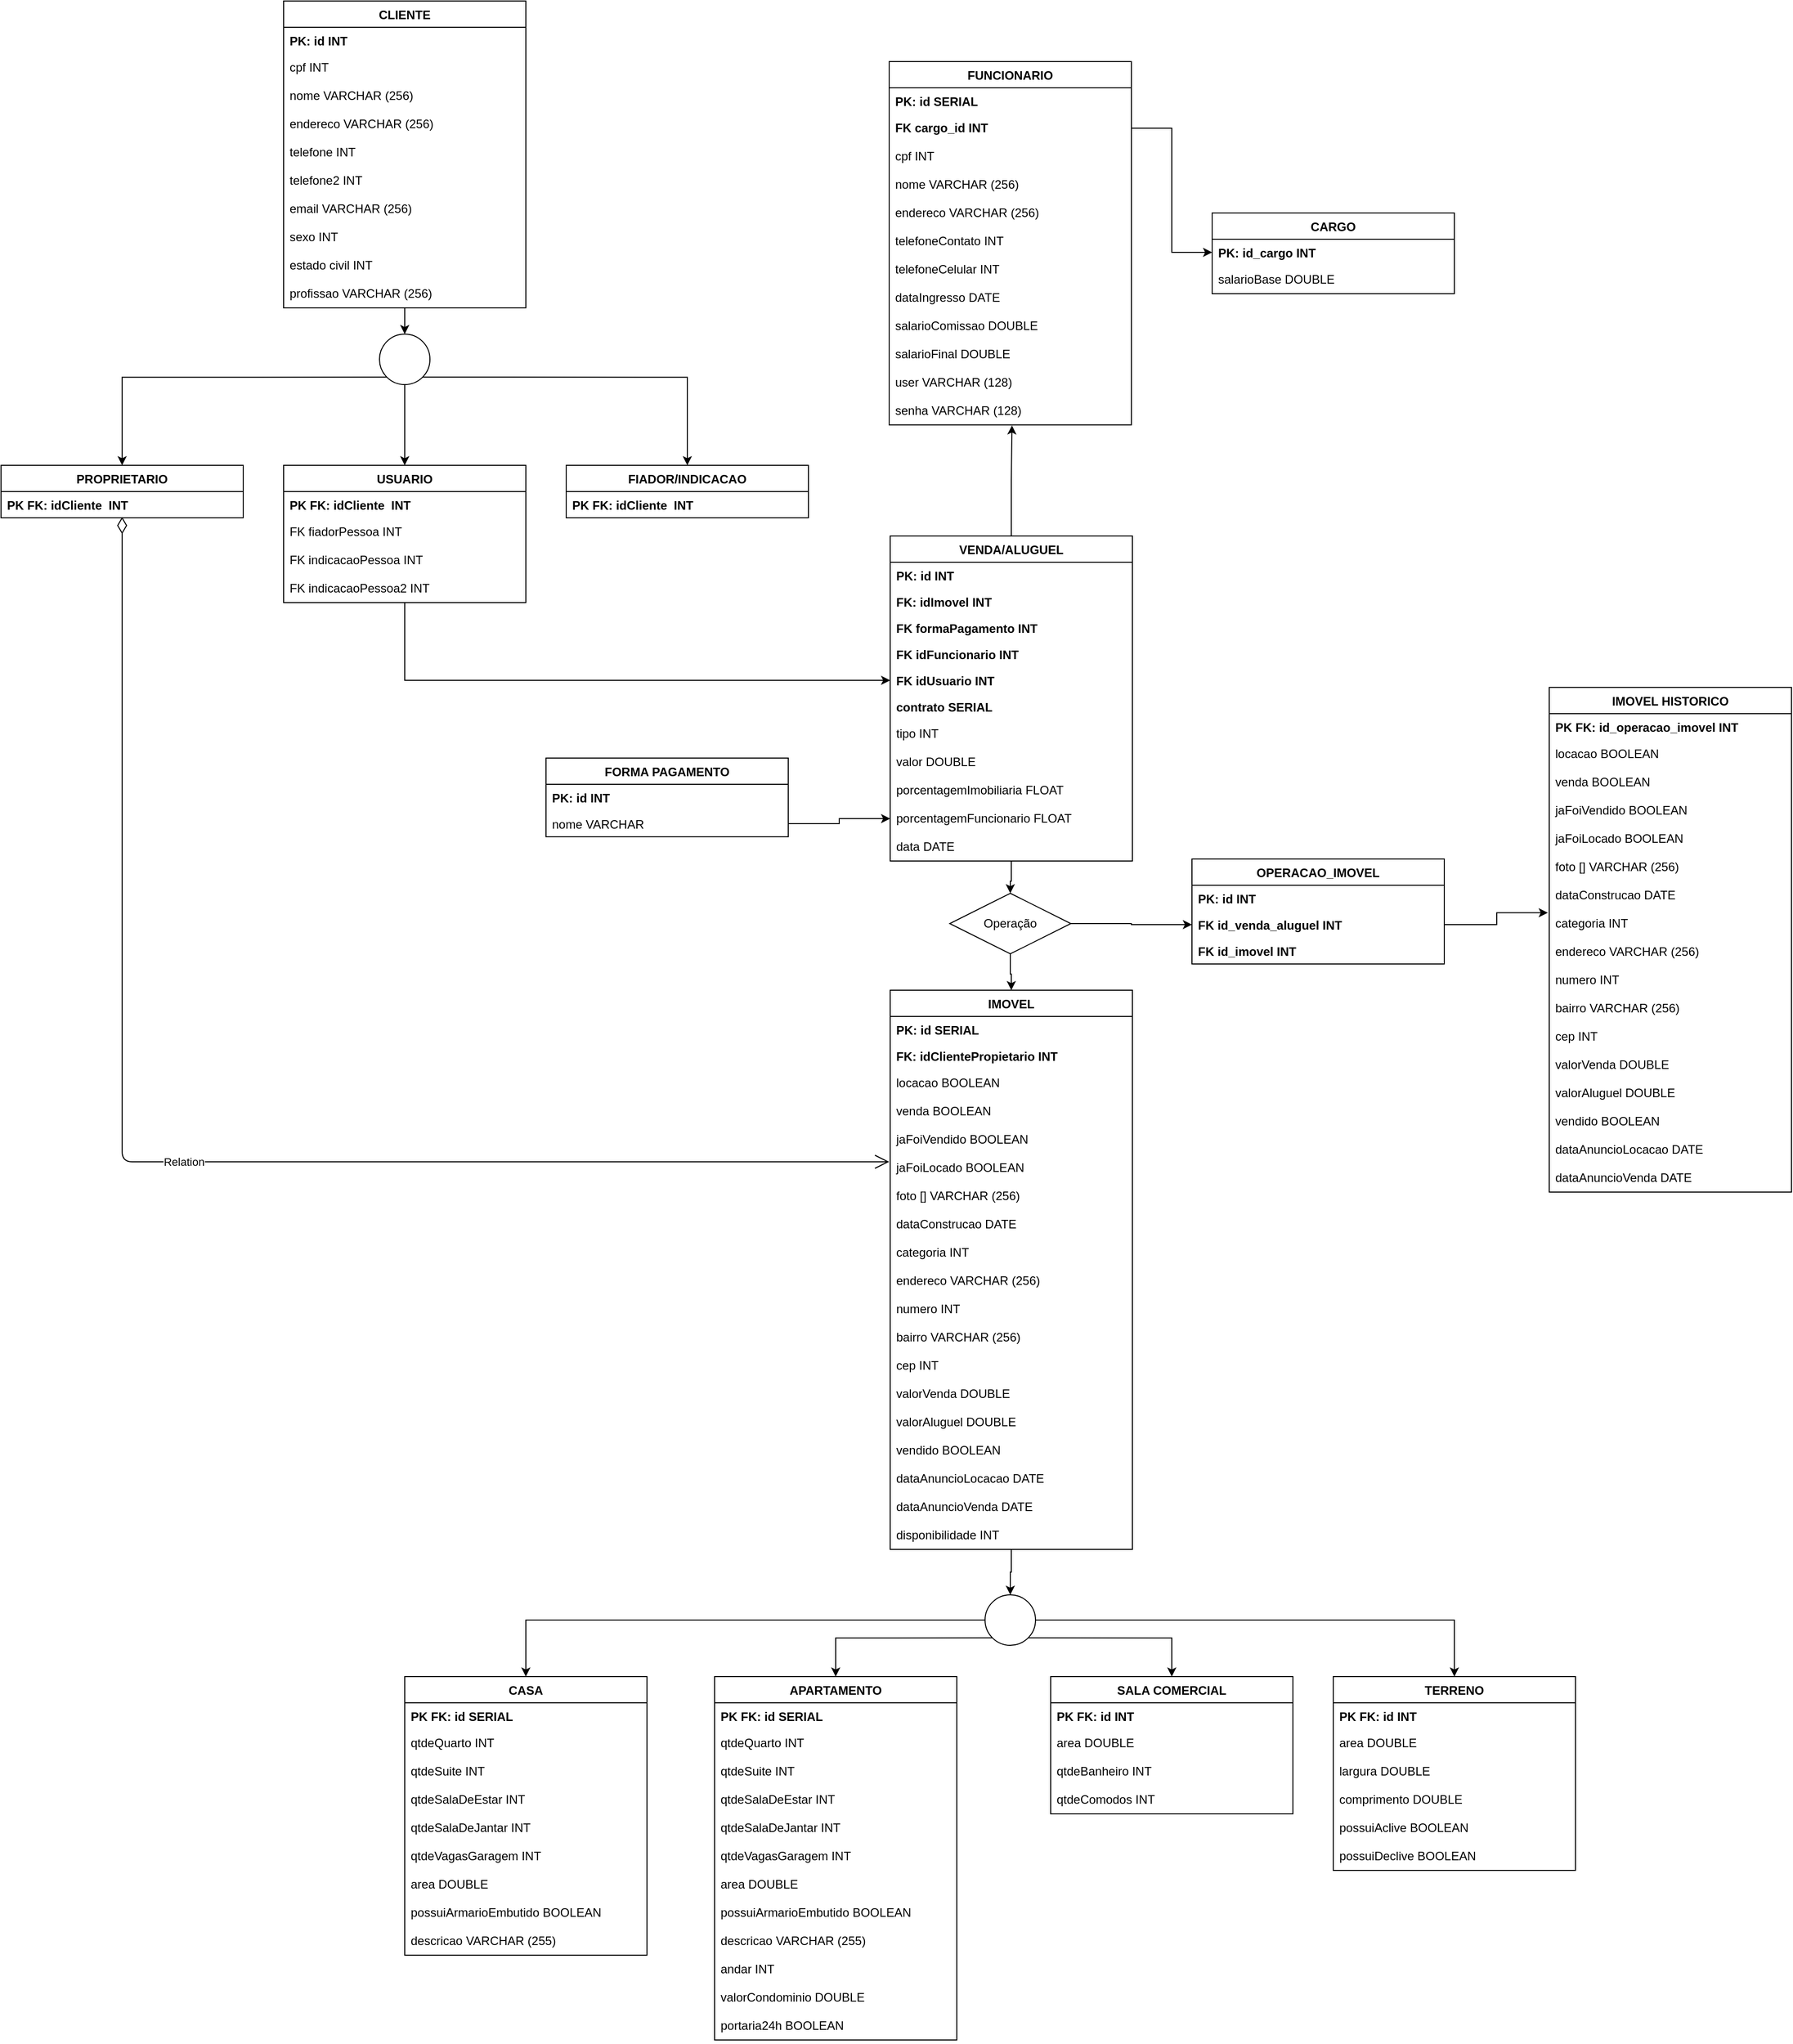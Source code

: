 <mxfile version="14.9.8" type="device"><diagram id="C26Gk4V-5bYrGioMewCn" name="Page-1"><mxGraphModel dx="2418" dy="2493" grid="1" gridSize="10" guides="1" tooltips="1" connect="1" arrows="1" fold="1" page="1" pageScale="1" pageWidth="827" pageHeight="1169" math="0" shadow="0"><root><mxCell id="f1FW38BNLo9XTx7CGi4A-0"/><mxCell id="f1FW38BNLo9XTx7CGi4A-1" parent="f1FW38BNLo9XTx7CGi4A-0"/><mxCell id="7BLhQv5rEnKEhfT90V6p-20" style="edgeStyle=orthogonalEdgeStyle;rounded=0;orthogonalLoop=1;jettySize=auto;html=1;entryX=0.5;entryY=0;entryDx=0;entryDy=0;" parent="f1FW38BNLo9XTx7CGi4A-1" source="GnmSqyktd9XvU9Ytyso1-27" target="7BLhQv5rEnKEhfT90V6p-19" edge="1"><mxGeometry relative="1" as="geometry"/></mxCell><mxCell id="GnmSqyktd9XvU9Ytyso1-27" value="IMOVEL" style="swimlane;fontStyle=1;childLayout=stackLayout;horizontal=1;startSize=26;horizontalStack=0;resizeParent=1;resizeParentMax=0;resizeLast=0;collapsible=1;marginBottom=0;fontFamily=Helvetica;" parent="f1FW38BNLo9XTx7CGi4A-1" vertex="1"><mxGeometry x="1001" y="520" width="240" height="554" as="geometry"><mxRectangle x="280" y="170" width="150" height="30" as="alternateBounds"/></mxGeometry></mxCell><mxCell id="GnmSqyktd9XvU9Ytyso1-29" value="PK: id SERIAL" style="text;strokeColor=none;fillColor=none;align=left;verticalAlign=top;spacingLeft=4;spacingRight=4;overflow=hidden;rotatable=0;points=[[0,0.5],[1,0.5]];portConstraint=eastwest;fontStyle=1" parent="GnmSqyktd9XvU9Ytyso1-27" vertex="1"><mxGeometry y="26" width="240" height="26" as="geometry"/></mxCell><mxCell id="GnmSqyktd9XvU9Ytyso1-148" value="FK: idClientePropietario INT" style="text;strokeColor=none;fillColor=none;align=left;verticalAlign=top;spacingLeft=4;spacingRight=4;overflow=hidden;rotatable=0;points=[[0,0.5],[1,0.5]];portConstraint=eastwest;fontStyle=1" parent="GnmSqyktd9XvU9Ytyso1-27" vertex="1"><mxGeometry y="52" width="240" height="26" as="geometry"/></mxCell><mxCell id="GnmSqyktd9XvU9Ytyso1-30" value="locacao BOOLEAN" style="text;strokeColor=none;fillColor=none;align=left;verticalAlign=top;spacingLeft=4;spacingRight=4;overflow=hidden;rotatable=0;points=[[0,0.5],[1,0.5]];portConstraint=eastwest;" parent="GnmSqyktd9XvU9Ytyso1-27" vertex="1"><mxGeometry y="78" width="240" height="28" as="geometry"/></mxCell><mxCell id="GnmSqyktd9XvU9Ytyso1-63" value="venda BOOLEAN" style="text;strokeColor=none;fillColor=none;align=left;verticalAlign=top;spacingLeft=4;spacingRight=4;overflow=hidden;rotatable=0;points=[[0,0.5],[1,0.5]];portConstraint=eastwest;" parent="GnmSqyktd9XvU9Ytyso1-27" vertex="1"><mxGeometry y="106" width="240" height="28" as="geometry"/></mxCell><mxCell id="GnmSqyktd9XvU9Ytyso1-65" value="jaFoiVendido BOOLEAN" style="text;strokeColor=none;fillColor=none;align=left;verticalAlign=top;spacingLeft=4;spacingRight=4;overflow=hidden;rotatable=0;points=[[0,0.5],[1,0.5]];portConstraint=eastwest;" parent="GnmSqyktd9XvU9Ytyso1-27" vertex="1"><mxGeometry y="134" width="240" height="28" as="geometry"/></mxCell><mxCell id="GnmSqyktd9XvU9Ytyso1-66" value="jaFoiLocado BOOLEAN" style="text;strokeColor=none;fillColor=none;align=left;verticalAlign=top;spacingLeft=4;spacingRight=4;overflow=hidden;rotatable=0;points=[[0,0.5],[1,0.5]];portConstraint=eastwest;" parent="GnmSqyktd9XvU9Ytyso1-27" vertex="1"><mxGeometry y="162" width="240" height="28" as="geometry"/></mxCell><mxCell id="GnmSqyktd9XvU9Ytyso1-67" value="foto [] VARCHAR (256)" style="text;strokeColor=none;fillColor=none;align=left;verticalAlign=top;spacingLeft=4;spacingRight=4;overflow=hidden;rotatable=0;points=[[0,0.5],[1,0.5]];portConstraint=eastwest;" parent="GnmSqyktd9XvU9Ytyso1-27" vertex="1"><mxGeometry y="190" width="240" height="28" as="geometry"/></mxCell><mxCell id="GnmSqyktd9XvU9Ytyso1-68" value="dataConstrucao DATE" style="text;strokeColor=none;fillColor=none;align=left;verticalAlign=top;spacingLeft=4;spacingRight=4;overflow=hidden;rotatable=0;points=[[0,0.5],[1,0.5]];portConstraint=eastwest;" parent="GnmSqyktd9XvU9Ytyso1-27" vertex="1"><mxGeometry y="218" width="240" height="28" as="geometry"/></mxCell><mxCell id="GnmSqyktd9XvU9Ytyso1-69" value="categoria INT" style="text;strokeColor=none;fillColor=none;align=left;verticalAlign=top;spacingLeft=4;spacingRight=4;overflow=hidden;rotatable=0;points=[[0,0.5],[1,0.5]];portConstraint=eastwest;" parent="GnmSqyktd9XvU9Ytyso1-27" vertex="1"><mxGeometry y="246" width="240" height="28" as="geometry"/></mxCell><mxCell id="GnmSqyktd9XvU9Ytyso1-118" value="endereco VARCHAR (256)" style="text;strokeColor=none;fillColor=none;align=left;verticalAlign=top;spacingLeft=4;spacingRight=4;overflow=hidden;rotatable=0;points=[[0,0.5],[1,0.5]];portConstraint=eastwest;" parent="GnmSqyktd9XvU9Ytyso1-27" vertex="1"><mxGeometry y="274" width="240" height="28" as="geometry"/></mxCell><mxCell id="GnmSqyktd9XvU9Ytyso1-119" value="numero INT" style="text;strokeColor=none;fillColor=none;align=left;verticalAlign=top;spacingLeft=4;spacingRight=4;overflow=hidden;rotatable=0;points=[[0,0.5],[1,0.5]];portConstraint=eastwest;" parent="GnmSqyktd9XvU9Ytyso1-27" vertex="1"><mxGeometry y="302" width="240" height="28" as="geometry"/></mxCell><mxCell id="GnmSqyktd9XvU9Ytyso1-120" value="bairro VARCHAR (256)" style="text;strokeColor=none;fillColor=none;align=left;verticalAlign=top;spacingLeft=4;spacingRight=4;overflow=hidden;rotatable=0;points=[[0,0.5],[1,0.5]];portConstraint=eastwest;" parent="GnmSqyktd9XvU9Ytyso1-27" vertex="1"><mxGeometry y="330" width="240" height="28" as="geometry"/></mxCell><mxCell id="GnmSqyktd9XvU9Ytyso1-121" value="cep INT" style="text;strokeColor=none;fillColor=none;align=left;verticalAlign=top;spacingLeft=4;spacingRight=4;overflow=hidden;rotatable=0;points=[[0,0.5],[1,0.5]];portConstraint=eastwest;" parent="GnmSqyktd9XvU9Ytyso1-27" vertex="1"><mxGeometry y="358" width="240" height="28" as="geometry"/></mxCell><mxCell id="GnmSqyktd9XvU9Ytyso1-122" value="valorVenda DOUBLE" style="text;strokeColor=none;fillColor=none;align=left;verticalAlign=top;spacingLeft=4;spacingRight=4;overflow=hidden;rotatable=0;points=[[0,0.5],[1,0.5]];portConstraint=eastwest;" parent="GnmSqyktd9XvU9Ytyso1-27" vertex="1"><mxGeometry y="386" width="240" height="28" as="geometry"/></mxCell><mxCell id="GnmSqyktd9XvU9Ytyso1-123" value="valorAluguel DOUBLE" style="text;strokeColor=none;fillColor=none;align=left;verticalAlign=top;spacingLeft=4;spacingRight=4;overflow=hidden;rotatable=0;points=[[0,0.5],[1,0.5]];portConstraint=eastwest;" parent="GnmSqyktd9XvU9Ytyso1-27" vertex="1"><mxGeometry y="414" width="240" height="28" as="geometry"/></mxCell><mxCell id="GnmSqyktd9XvU9Ytyso1-141" value="vendido BOOLEAN" style="text;strokeColor=none;fillColor=none;align=left;verticalAlign=top;spacingLeft=4;spacingRight=4;overflow=hidden;rotatable=0;points=[[0,0.5],[1,0.5]];portConstraint=eastwest;" parent="GnmSqyktd9XvU9Ytyso1-27" vertex="1"><mxGeometry y="442" width="240" height="28" as="geometry"/></mxCell><mxCell id="GnmSqyktd9XvU9Ytyso1-202" value="dataAnuncioLocacao DATE" style="text;strokeColor=none;fillColor=none;align=left;verticalAlign=top;spacingLeft=4;spacingRight=4;overflow=hidden;rotatable=0;points=[[0,0.5],[1,0.5]];portConstraint=eastwest;" parent="GnmSqyktd9XvU9Ytyso1-27" vertex="1"><mxGeometry y="470" width="240" height="28" as="geometry"/></mxCell><mxCell id="GnmSqyktd9XvU9Ytyso1-203" value="dataAnuncioVenda DATE" style="text;strokeColor=none;fillColor=none;align=left;verticalAlign=top;spacingLeft=4;spacingRight=4;overflow=hidden;rotatable=0;points=[[0,0.5],[1,0.5]];portConstraint=eastwest;" parent="GnmSqyktd9XvU9Ytyso1-27" vertex="1"><mxGeometry y="498" width="240" height="28" as="geometry"/></mxCell><mxCell id="GnmSqyktd9XvU9Ytyso1-205" value="disponibilidade INT" style="text;strokeColor=none;fillColor=none;align=left;verticalAlign=top;spacingLeft=4;spacingRight=4;overflow=hidden;rotatable=0;points=[[0,0.5],[1,0.5]];portConstraint=eastwest;" parent="GnmSqyktd9XvU9Ytyso1-27" vertex="1"><mxGeometry y="526" width="240" height="28" as="geometry"/></mxCell><mxCell id="GnmSqyktd9XvU9Ytyso1-70" value="CASA" style="swimlane;fontStyle=1;childLayout=stackLayout;horizontal=1;startSize=26;horizontalStack=0;resizeParent=1;resizeParentMax=0;resizeLast=0;collapsible=1;marginBottom=0;fontFamily=Helvetica;" parent="f1FW38BNLo9XTx7CGi4A-1" vertex="1"><mxGeometry x="520" y="1200" width="240" height="276" as="geometry"><mxRectangle x="280" y="170" width="150" height="30" as="alternateBounds"/></mxGeometry></mxCell><mxCell id="GnmSqyktd9XvU9Ytyso1-71" value="PK FK: id SERIAL" style="text;strokeColor=none;fillColor=none;align=left;verticalAlign=top;spacingLeft=4;spacingRight=4;overflow=hidden;rotatable=0;points=[[0,0.5],[1,0.5]];portConstraint=eastwest;fontStyle=1" parent="GnmSqyktd9XvU9Ytyso1-70" vertex="1"><mxGeometry y="26" width="240" height="26" as="geometry"/></mxCell><mxCell id="GnmSqyktd9XvU9Ytyso1-72" value="qtdeQuarto INT" style="text;strokeColor=none;fillColor=none;align=left;verticalAlign=top;spacingLeft=4;spacingRight=4;overflow=hidden;rotatable=0;points=[[0,0.5],[1,0.5]];portConstraint=eastwest;" parent="GnmSqyktd9XvU9Ytyso1-70" vertex="1"><mxGeometry y="52" width="240" height="28" as="geometry"/></mxCell><mxCell id="GnmSqyktd9XvU9Ytyso1-79" value="qtdeSuite INT" style="text;strokeColor=none;fillColor=none;align=left;verticalAlign=top;spacingLeft=4;spacingRight=4;overflow=hidden;rotatable=0;points=[[0,0.5],[1,0.5]];portConstraint=eastwest;" parent="GnmSqyktd9XvU9Ytyso1-70" vertex="1"><mxGeometry y="80" width="240" height="28" as="geometry"/></mxCell><mxCell id="GnmSqyktd9XvU9Ytyso1-80" value="qtdeSalaDeEstar INT" style="text;strokeColor=none;fillColor=none;align=left;verticalAlign=top;spacingLeft=4;spacingRight=4;overflow=hidden;rotatable=0;points=[[0,0.5],[1,0.5]];portConstraint=eastwest;" parent="GnmSqyktd9XvU9Ytyso1-70" vertex="1"><mxGeometry y="108" width="240" height="28" as="geometry"/></mxCell><mxCell id="GnmSqyktd9XvU9Ytyso1-81" value="qtdeSalaDeJantar INT" style="text;strokeColor=none;fillColor=none;align=left;verticalAlign=top;spacingLeft=4;spacingRight=4;overflow=hidden;rotatable=0;points=[[0,0.5],[1,0.5]];portConstraint=eastwest;" parent="GnmSqyktd9XvU9Ytyso1-70" vertex="1"><mxGeometry y="136" width="240" height="28" as="geometry"/></mxCell><mxCell id="GnmSqyktd9XvU9Ytyso1-83" value="qtdeVagasGaragem INT" style="text;strokeColor=none;fillColor=none;align=left;verticalAlign=top;spacingLeft=4;spacingRight=4;overflow=hidden;rotatable=0;points=[[0,0.5],[1,0.5]];portConstraint=eastwest;" parent="GnmSqyktd9XvU9Ytyso1-70" vertex="1"><mxGeometry y="164" width="240" height="28" as="geometry"/></mxCell><mxCell id="GnmSqyktd9XvU9Ytyso1-73" value="area DOUBLE" style="text;strokeColor=none;fillColor=none;align=left;verticalAlign=top;spacingLeft=4;spacingRight=4;overflow=hidden;rotatable=0;points=[[0,0.5],[1,0.5]];portConstraint=eastwest;" parent="GnmSqyktd9XvU9Ytyso1-70" vertex="1"><mxGeometry y="192" width="240" height="28" as="geometry"/></mxCell><mxCell id="GnmSqyktd9XvU9Ytyso1-74" value="possuiArmarioEmbutido BOOLEAN" style="text;strokeColor=none;fillColor=none;align=left;verticalAlign=top;spacingLeft=4;spacingRight=4;overflow=hidden;rotatable=0;points=[[0,0.5],[1,0.5]];portConstraint=eastwest;" parent="GnmSqyktd9XvU9Ytyso1-70" vertex="1"><mxGeometry y="220" width="240" height="28" as="geometry"/></mxCell><mxCell id="GnmSqyktd9XvU9Ytyso1-84" value="descricao VARCHAR (255)" style="text;strokeColor=none;fillColor=none;align=left;verticalAlign=top;spacingLeft=4;spacingRight=4;overflow=hidden;rotatable=0;points=[[0,0.5],[1,0.5]];portConstraint=eastwest;" parent="GnmSqyktd9XvU9Ytyso1-70" vertex="1"><mxGeometry y="248" width="240" height="28" as="geometry"/></mxCell><mxCell id="GnmSqyktd9XvU9Ytyso1-85" value="APARTAMENTO" style="swimlane;fontStyle=1;childLayout=stackLayout;horizontal=1;startSize=26;horizontalStack=0;resizeParent=1;resizeParentMax=0;resizeLast=0;collapsible=1;marginBottom=0;fontFamily=Helvetica;" parent="f1FW38BNLo9XTx7CGi4A-1" vertex="1"><mxGeometry x="827" y="1200" width="240" height="360" as="geometry"><mxRectangle x="370" y="585" width="150" height="30" as="alternateBounds"/></mxGeometry></mxCell><mxCell id="GnmSqyktd9XvU9Ytyso1-86" value="PK FK: id SERIAL" style="text;strokeColor=none;fillColor=none;align=left;verticalAlign=top;spacingLeft=4;spacingRight=4;overflow=hidden;rotatable=0;points=[[0,0.5],[1,0.5]];portConstraint=eastwest;fontStyle=1" parent="GnmSqyktd9XvU9Ytyso1-85" vertex="1"><mxGeometry y="26" width="240" height="26" as="geometry"/></mxCell><mxCell id="GnmSqyktd9XvU9Ytyso1-87" value="qtdeQuarto INT" style="text;strokeColor=none;fillColor=none;align=left;verticalAlign=top;spacingLeft=4;spacingRight=4;overflow=hidden;rotatable=0;points=[[0,0.5],[1,0.5]];portConstraint=eastwest;" parent="GnmSqyktd9XvU9Ytyso1-85" vertex="1"><mxGeometry y="52" width="240" height="28" as="geometry"/></mxCell><mxCell id="GnmSqyktd9XvU9Ytyso1-88" value="qtdeSuite INT" style="text;strokeColor=none;fillColor=none;align=left;verticalAlign=top;spacingLeft=4;spacingRight=4;overflow=hidden;rotatable=0;points=[[0,0.5],[1,0.5]];portConstraint=eastwest;" parent="GnmSqyktd9XvU9Ytyso1-85" vertex="1"><mxGeometry y="80" width="240" height="28" as="geometry"/></mxCell><mxCell id="GnmSqyktd9XvU9Ytyso1-89" value="qtdeSalaDeEstar INT" style="text;strokeColor=none;fillColor=none;align=left;verticalAlign=top;spacingLeft=4;spacingRight=4;overflow=hidden;rotatable=0;points=[[0,0.5],[1,0.5]];portConstraint=eastwest;" parent="GnmSqyktd9XvU9Ytyso1-85" vertex="1"><mxGeometry y="108" width="240" height="28" as="geometry"/></mxCell><mxCell id="GnmSqyktd9XvU9Ytyso1-90" value="qtdeSalaDeJantar INT" style="text;strokeColor=none;fillColor=none;align=left;verticalAlign=top;spacingLeft=4;spacingRight=4;overflow=hidden;rotatable=0;points=[[0,0.5],[1,0.5]];portConstraint=eastwest;" parent="GnmSqyktd9XvU9Ytyso1-85" vertex="1"><mxGeometry y="136" width="240" height="28" as="geometry"/></mxCell><mxCell id="GnmSqyktd9XvU9Ytyso1-91" value="qtdeVagasGaragem INT" style="text;strokeColor=none;fillColor=none;align=left;verticalAlign=top;spacingLeft=4;spacingRight=4;overflow=hidden;rotatable=0;points=[[0,0.5],[1,0.5]];portConstraint=eastwest;" parent="GnmSqyktd9XvU9Ytyso1-85" vertex="1"><mxGeometry y="164" width="240" height="28" as="geometry"/></mxCell><mxCell id="GnmSqyktd9XvU9Ytyso1-92" value="area DOUBLE" style="text;strokeColor=none;fillColor=none;align=left;verticalAlign=top;spacingLeft=4;spacingRight=4;overflow=hidden;rotatable=0;points=[[0,0.5],[1,0.5]];portConstraint=eastwest;" parent="GnmSqyktd9XvU9Ytyso1-85" vertex="1"><mxGeometry y="192" width="240" height="28" as="geometry"/></mxCell><mxCell id="GnmSqyktd9XvU9Ytyso1-93" value="possuiArmarioEmbutido BOOLEAN" style="text;strokeColor=none;fillColor=none;align=left;verticalAlign=top;spacingLeft=4;spacingRight=4;overflow=hidden;rotatable=0;points=[[0,0.5],[1,0.5]];portConstraint=eastwest;" parent="GnmSqyktd9XvU9Ytyso1-85" vertex="1"><mxGeometry y="220" width="240" height="28" as="geometry"/></mxCell><mxCell id="GnmSqyktd9XvU9Ytyso1-94" value="descricao VARCHAR (255)" style="text;strokeColor=none;fillColor=none;align=left;verticalAlign=top;spacingLeft=4;spacingRight=4;overflow=hidden;rotatable=0;points=[[0,0.5],[1,0.5]];portConstraint=eastwest;" parent="GnmSqyktd9XvU9Ytyso1-85" vertex="1"><mxGeometry y="248" width="240" height="28" as="geometry"/></mxCell><mxCell id="GnmSqyktd9XvU9Ytyso1-95" value="andar INT" style="text;strokeColor=none;fillColor=none;align=left;verticalAlign=top;spacingLeft=4;spacingRight=4;overflow=hidden;rotatable=0;points=[[0,0.5],[1,0.5]];portConstraint=eastwest;" parent="GnmSqyktd9XvU9Ytyso1-85" vertex="1"><mxGeometry y="276" width="240" height="28" as="geometry"/></mxCell><mxCell id="GnmSqyktd9XvU9Ytyso1-96" value="valorCondominio DOUBLE" style="text;strokeColor=none;fillColor=none;align=left;verticalAlign=top;spacingLeft=4;spacingRight=4;overflow=hidden;rotatable=0;points=[[0,0.5],[1,0.5]];portConstraint=eastwest;" parent="GnmSqyktd9XvU9Ytyso1-85" vertex="1"><mxGeometry y="304" width="240" height="28" as="geometry"/></mxCell><mxCell id="GnmSqyktd9XvU9Ytyso1-97" value="portaria24h BOOLEAN" style="text;strokeColor=none;fillColor=none;align=left;verticalAlign=top;spacingLeft=4;spacingRight=4;overflow=hidden;rotatable=0;points=[[0,0.5],[1,0.5]];portConstraint=eastwest;" parent="GnmSqyktd9XvU9Ytyso1-85" vertex="1"><mxGeometry y="332" width="240" height="28" as="geometry"/></mxCell><mxCell id="GnmSqyktd9XvU9Ytyso1-98" value="SALA COMERCIAL" style="swimlane;fontStyle=1;childLayout=stackLayout;horizontal=1;startSize=26;horizontalStack=0;resizeParent=1;resizeParentMax=0;resizeLast=0;collapsible=1;marginBottom=0;fontFamily=Helvetica;" parent="f1FW38BNLo9XTx7CGi4A-1" vertex="1"><mxGeometry x="1160" y="1200" width="240" height="136" as="geometry"><mxRectangle x="770" y="585" width="150" height="30" as="alternateBounds"/></mxGeometry></mxCell><mxCell id="GnmSqyktd9XvU9Ytyso1-99" value="PK FK: id INT" style="text;strokeColor=none;fillColor=none;align=left;verticalAlign=top;spacingLeft=4;spacingRight=4;overflow=hidden;rotatable=0;points=[[0,0.5],[1,0.5]];portConstraint=eastwest;fontStyle=1" parent="GnmSqyktd9XvU9Ytyso1-98" vertex="1"><mxGeometry y="26" width="240" height="26" as="geometry"/></mxCell><mxCell id="GnmSqyktd9XvU9Ytyso1-100" value="area DOUBLE" style="text;strokeColor=none;fillColor=none;align=left;verticalAlign=top;spacingLeft=4;spacingRight=4;overflow=hidden;rotatable=0;points=[[0,0.5],[1,0.5]];portConstraint=eastwest;" parent="GnmSqyktd9XvU9Ytyso1-98" vertex="1"><mxGeometry y="52" width="240" height="28" as="geometry"/></mxCell><mxCell id="GnmSqyktd9XvU9Ytyso1-101" value="qtdeBanheiro INT" style="text;strokeColor=none;fillColor=none;align=left;verticalAlign=top;spacingLeft=4;spacingRight=4;overflow=hidden;rotatable=0;points=[[0,0.5],[1,0.5]];portConstraint=eastwest;" parent="GnmSqyktd9XvU9Ytyso1-98" vertex="1"><mxGeometry y="80" width="240" height="28" as="geometry"/></mxCell><mxCell id="GnmSqyktd9XvU9Ytyso1-102" value="qtdeComodos INT" style="text;strokeColor=none;fillColor=none;align=left;verticalAlign=top;spacingLeft=4;spacingRight=4;overflow=hidden;rotatable=0;points=[[0,0.5],[1,0.5]];portConstraint=eastwest;" parent="GnmSqyktd9XvU9Ytyso1-98" vertex="1"><mxGeometry y="108" width="240" height="28" as="geometry"/></mxCell><mxCell id="GnmSqyktd9XvU9Ytyso1-111" value="TERRENO" style="swimlane;fontStyle=1;childLayout=stackLayout;horizontal=1;startSize=26;horizontalStack=0;resizeParent=1;resizeParentMax=0;resizeLast=0;collapsible=1;marginBottom=0;fontFamily=Helvetica;" parent="f1FW38BNLo9XTx7CGi4A-1" vertex="1"><mxGeometry x="1440" y="1200" width="240" height="192" as="geometry"><mxRectangle x="1121" y="585" width="150" height="30" as="alternateBounds"/></mxGeometry></mxCell><mxCell id="GnmSqyktd9XvU9Ytyso1-112" value="PK FK: id INT" style="text;strokeColor=none;fillColor=none;align=left;verticalAlign=top;spacingLeft=4;spacingRight=4;overflow=hidden;rotatable=0;points=[[0,0.5],[1,0.5]];portConstraint=eastwest;fontStyle=1" parent="GnmSqyktd9XvU9Ytyso1-111" vertex="1"><mxGeometry y="26" width="240" height="26" as="geometry"/></mxCell><mxCell id="GnmSqyktd9XvU9Ytyso1-113" value="area DOUBLE" style="text;strokeColor=none;fillColor=none;align=left;verticalAlign=top;spacingLeft=4;spacingRight=4;overflow=hidden;rotatable=0;points=[[0,0.5],[1,0.5]];portConstraint=eastwest;" parent="GnmSqyktd9XvU9Ytyso1-111" vertex="1"><mxGeometry y="52" width="240" height="28" as="geometry"/></mxCell><mxCell id="GnmSqyktd9XvU9Ytyso1-114" value="largura DOUBLE" style="text;strokeColor=none;fillColor=none;align=left;verticalAlign=top;spacingLeft=4;spacingRight=4;overflow=hidden;rotatable=0;points=[[0,0.5],[1,0.5]];portConstraint=eastwest;" parent="GnmSqyktd9XvU9Ytyso1-111" vertex="1"><mxGeometry y="80" width="240" height="28" as="geometry"/></mxCell><mxCell id="GnmSqyktd9XvU9Ytyso1-116" value="comprimento DOUBLE" style="text;strokeColor=none;fillColor=none;align=left;verticalAlign=top;spacingLeft=4;spacingRight=4;overflow=hidden;rotatable=0;points=[[0,0.5],[1,0.5]];portConstraint=eastwest;" parent="GnmSqyktd9XvU9Ytyso1-111" vertex="1"><mxGeometry y="108" width="240" height="28" as="geometry"/></mxCell><mxCell id="GnmSqyktd9XvU9Ytyso1-115" value="possuiAclive BOOLEAN" style="text;strokeColor=none;fillColor=none;align=left;verticalAlign=top;spacingLeft=4;spacingRight=4;overflow=hidden;rotatable=0;points=[[0,0.5],[1,0.5]];portConstraint=eastwest;" parent="GnmSqyktd9XvU9Ytyso1-111" vertex="1"><mxGeometry y="136" width="240" height="28" as="geometry"/></mxCell><mxCell id="GnmSqyktd9XvU9Ytyso1-117" value="possuiDeclive BOOLEAN" style="text;strokeColor=none;fillColor=none;align=left;verticalAlign=top;spacingLeft=4;spacingRight=4;overflow=hidden;rotatable=0;points=[[0,0.5],[1,0.5]];portConstraint=eastwest;" parent="GnmSqyktd9XvU9Ytyso1-111" vertex="1"><mxGeometry y="164" width="240" height="28" as="geometry"/></mxCell><mxCell id="7BLhQv5rEnKEhfT90V6p-37" style="edgeStyle=orthogonalEdgeStyle;rounded=0;orthogonalLoop=1;jettySize=auto;html=1;exitX=0.5;exitY=0;exitDx=0;exitDy=0;entryX=0.507;entryY=1.016;entryDx=0;entryDy=0;entryPerimeter=0;" parent="f1FW38BNLo9XTx7CGi4A-1" source="GnmSqyktd9XvU9Ytyso1-124" target="GnmSqyktd9XvU9Ytyso1-227" edge="1"><mxGeometry relative="1" as="geometry"/></mxCell><mxCell id="7BLhQv5rEnKEhfT90V6p-42" style="edgeStyle=orthogonalEdgeStyle;rounded=0;orthogonalLoop=1;jettySize=auto;html=1;entryX=0.5;entryY=0;entryDx=0;entryDy=0;" parent="f1FW38BNLo9XTx7CGi4A-1" source="GnmSqyktd9XvU9Ytyso1-124" target="7BLhQv5rEnKEhfT90V6p-41" edge="1"><mxGeometry relative="1" as="geometry"/></mxCell><mxCell id="GnmSqyktd9XvU9Ytyso1-124" value="VENDA/ALUGUEL" style="swimlane;fontStyle=1;childLayout=stackLayout;horizontal=1;startSize=26;horizontalStack=0;resizeParent=1;resizeParentMax=0;resizeLast=0;collapsible=1;marginBottom=0;fontFamily=Helvetica;" parent="f1FW38BNLo9XTx7CGi4A-1" vertex="1"><mxGeometry x="1001" y="70" width="240" height="322" as="geometry"><mxRectangle x="280" y="170" width="150" height="30" as="alternateBounds"/></mxGeometry></mxCell><mxCell id="GnmSqyktd9XvU9Ytyso1-125" value="PK: id INT" style="text;strokeColor=none;fillColor=none;align=left;verticalAlign=top;spacingLeft=4;spacingRight=4;overflow=hidden;rotatable=0;points=[[0,0.5],[1,0.5]];portConstraint=eastwest;fontStyle=1" parent="GnmSqyktd9XvU9Ytyso1-124" vertex="1"><mxGeometry y="26" width="240" height="26" as="geometry"/></mxCell><mxCell id="7BLhQv5rEnKEhfT90V6p-29" value="FK: idImovel INT" style="text;strokeColor=none;fillColor=none;align=left;verticalAlign=top;spacingLeft=4;spacingRight=4;overflow=hidden;rotatable=0;points=[[0,0.5],[1,0.5]];portConstraint=eastwest;fontStyle=1" parent="GnmSqyktd9XvU9Ytyso1-124" vertex="1"><mxGeometry y="52" width="240" height="26" as="geometry"/></mxCell><mxCell id="GnmSqyktd9XvU9Ytyso1-250" value="FK formaPagamento INT" style="text;strokeColor=none;fillColor=none;align=left;verticalAlign=top;spacingLeft=4;spacingRight=4;overflow=hidden;rotatable=0;points=[[0,0.5],[1,0.5]];portConstraint=eastwest;fontStyle=1" parent="GnmSqyktd9XvU9Ytyso1-124" vertex="1"><mxGeometry y="78" width="240" height="26" as="geometry"/></mxCell><mxCell id="7BLhQv5rEnKEhfT90V6p-38" value="FK idFuncionario INT" style="text;strokeColor=none;fillColor=none;align=left;verticalAlign=top;spacingLeft=4;spacingRight=4;overflow=hidden;rotatable=0;points=[[0,0.5],[1,0.5]];portConstraint=eastwest;fontStyle=1" parent="GnmSqyktd9XvU9Ytyso1-124" vertex="1"><mxGeometry y="104" width="240" height="26" as="geometry"/></mxCell><mxCell id="7BLhQv5rEnKEhfT90V6p-46" value="FK idUsuario INT" style="text;strokeColor=none;fillColor=none;align=left;verticalAlign=top;spacingLeft=4;spacingRight=4;overflow=hidden;rotatable=0;points=[[0,0.5],[1,0.5]];portConstraint=eastwest;fontStyle=1" parent="GnmSqyktd9XvU9Ytyso1-124" vertex="1"><mxGeometry y="130" width="240" height="26" as="geometry"/></mxCell><mxCell id="GnmSqyktd9XvU9Ytyso1-249" value="contrato SERIAL" style="text;strokeColor=none;fillColor=none;align=left;verticalAlign=top;spacingLeft=4;spacingRight=4;overflow=hidden;rotatable=0;points=[[0,0.5],[1,0.5]];portConstraint=eastwest;fontStyle=1" parent="GnmSqyktd9XvU9Ytyso1-124" vertex="1"><mxGeometry y="156" width="240" height="26" as="geometry"/></mxCell><mxCell id="GnmSqyktd9XvU9Ytyso1-140" value="tipo INT" style="text;strokeColor=none;fillColor=none;align=left;verticalAlign=top;spacingLeft=4;spacingRight=4;overflow=hidden;rotatable=0;points=[[0,0.5],[1,0.5]];portConstraint=eastwest;" parent="GnmSqyktd9XvU9Ytyso1-124" vertex="1"><mxGeometry y="182" width="240" height="28" as="geometry"/></mxCell><mxCell id="GnmSqyktd9XvU9Ytyso1-126" value="valor DOUBLE" style="text;strokeColor=none;fillColor=none;align=left;verticalAlign=top;spacingLeft=4;spacingRight=4;overflow=hidden;rotatable=0;points=[[0,0.5],[1,0.5]];portConstraint=eastwest;" parent="GnmSqyktd9XvU9Ytyso1-124" vertex="1"><mxGeometry y="210" width="240" height="28" as="geometry"/></mxCell><mxCell id="GnmSqyktd9XvU9Ytyso1-127" value="porcentagemImobiliaria FLOAT" style="text;strokeColor=none;fillColor=none;align=left;verticalAlign=top;spacingLeft=4;spacingRight=4;overflow=hidden;rotatable=0;points=[[0,0.5],[1,0.5]];portConstraint=eastwest;" parent="GnmSqyktd9XvU9Ytyso1-124" vertex="1"><mxGeometry y="238" width="240" height="28" as="geometry"/></mxCell><mxCell id="GnmSqyktd9XvU9Ytyso1-222" value="porcentagemFuncionario FLOAT" style="text;strokeColor=none;fillColor=none;align=left;verticalAlign=top;spacingLeft=4;spacingRight=4;overflow=hidden;rotatable=0;points=[[0,0.5],[1,0.5]];portConstraint=eastwest;" parent="GnmSqyktd9XvU9Ytyso1-124" vertex="1"><mxGeometry y="266" width="240" height="28" as="geometry"/></mxCell><mxCell id="GnmSqyktd9XvU9Ytyso1-204" value="data DATE" style="text;strokeColor=none;fillColor=none;align=left;verticalAlign=top;spacingLeft=4;spacingRight=4;overflow=hidden;rotatable=0;points=[[0,0.5],[1,0.5]];portConstraint=eastwest;" parent="GnmSqyktd9XvU9Ytyso1-124" vertex="1"><mxGeometry y="294" width="240" height="28" as="geometry"/></mxCell><mxCell id="7BLhQv5rEnKEhfT90V6p-7" style="edgeStyle=orthogonalEdgeStyle;rounded=0;orthogonalLoop=1;jettySize=auto;html=1;" parent="f1FW38BNLo9XTx7CGi4A-1" source="GnmSqyktd9XvU9Ytyso1-143" target="7BLhQv5rEnKEhfT90V6p-8" edge="1"><mxGeometry relative="1" as="geometry"><mxPoint x="520" y="-100" as="targetPoint"/></mxGeometry></mxCell><mxCell id="GnmSqyktd9XvU9Ytyso1-143" value="CLIENTE" style="swimlane;fontStyle=1;childLayout=stackLayout;horizontal=1;startSize=26;horizontalStack=0;resizeParent=1;resizeParentMax=0;resizeLast=0;collapsible=1;marginBottom=0;fontFamily=Helvetica;" parent="f1FW38BNLo9XTx7CGi4A-1" vertex="1"><mxGeometry x="400" y="-460" width="240" height="304" as="geometry"><mxRectangle x="280" y="170" width="150" height="30" as="alternateBounds"/></mxGeometry></mxCell><mxCell id="GnmSqyktd9XvU9Ytyso1-144" value="PK: id INT" style="text;strokeColor=none;fillColor=none;align=left;verticalAlign=top;spacingLeft=4;spacingRight=4;overflow=hidden;rotatable=0;points=[[0,0.5],[1,0.5]];portConstraint=eastwest;fontStyle=1" parent="GnmSqyktd9XvU9Ytyso1-143" vertex="1"><mxGeometry y="26" width="240" height="26" as="geometry"/></mxCell><mxCell id="GnmSqyktd9XvU9Ytyso1-145" value="cpf INT" style="text;strokeColor=none;fillColor=none;align=left;verticalAlign=top;spacingLeft=4;spacingRight=4;overflow=hidden;rotatable=0;points=[[0,0.5],[1,0.5]];portConstraint=eastwest;" parent="GnmSqyktd9XvU9Ytyso1-143" vertex="1"><mxGeometry y="52" width="240" height="28" as="geometry"/></mxCell><mxCell id="GnmSqyktd9XvU9Ytyso1-146" value="nome VARCHAR (256)" style="text;strokeColor=none;fillColor=none;align=left;verticalAlign=top;spacingLeft=4;spacingRight=4;overflow=hidden;rotatable=0;points=[[0,0.5],[1,0.5]];portConstraint=eastwest;" parent="GnmSqyktd9XvU9Ytyso1-143" vertex="1"><mxGeometry y="80" width="240" height="28" as="geometry"/></mxCell><mxCell id="GnmSqyktd9XvU9Ytyso1-147" value="endereco VARCHAR (256)" style="text;strokeColor=none;fillColor=none;align=left;verticalAlign=top;spacingLeft=4;spacingRight=4;overflow=hidden;rotatable=0;points=[[0,0.5],[1,0.5]];portConstraint=eastwest;" parent="GnmSqyktd9XvU9Ytyso1-143" vertex="1"><mxGeometry y="108" width="240" height="28" as="geometry"/></mxCell><mxCell id="GnmSqyktd9XvU9Ytyso1-149" value="telefone INT" style="text;strokeColor=none;fillColor=none;align=left;verticalAlign=top;spacingLeft=4;spacingRight=4;overflow=hidden;rotatable=0;points=[[0,0.5],[1,0.5]];portConstraint=eastwest;" parent="GnmSqyktd9XvU9Ytyso1-143" vertex="1"><mxGeometry y="136" width="240" height="28" as="geometry"/></mxCell><mxCell id="GnmSqyktd9XvU9Ytyso1-150" value="telefone2 INT" style="text;strokeColor=none;fillColor=none;align=left;verticalAlign=top;spacingLeft=4;spacingRight=4;overflow=hidden;rotatable=0;points=[[0,0.5],[1,0.5]];portConstraint=eastwest;" parent="GnmSqyktd9XvU9Ytyso1-143" vertex="1"><mxGeometry y="164" width="240" height="28" as="geometry"/></mxCell><mxCell id="GnmSqyktd9XvU9Ytyso1-152" value="email VARCHAR (256)" style="text;strokeColor=none;fillColor=none;align=left;verticalAlign=top;spacingLeft=4;spacingRight=4;overflow=hidden;rotatable=0;points=[[0,0.5],[1,0.5]];portConstraint=eastwest;" parent="GnmSqyktd9XvU9Ytyso1-143" vertex="1"><mxGeometry y="192" width="240" height="28" as="geometry"/></mxCell><mxCell id="GnmSqyktd9XvU9Ytyso1-153" value="sexo INT" style="text;strokeColor=none;fillColor=none;align=left;verticalAlign=top;spacingLeft=4;spacingRight=4;overflow=hidden;rotatable=0;points=[[0,0.5],[1,0.5]];portConstraint=eastwest;" parent="GnmSqyktd9XvU9Ytyso1-143" vertex="1"><mxGeometry y="220" width="240" height="28" as="geometry"/></mxCell><mxCell id="GnmSqyktd9XvU9Ytyso1-154" value="estado civil INT" style="text;strokeColor=none;fillColor=none;align=left;verticalAlign=top;spacingLeft=4;spacingRight=4;overflow=hidden;rotatable=0;points=[[0,0.5],[1,0.5]];portConstraint=eastwest;" parent="GnmSqyktd9XvU9Ytyso1-143" vertex="1"><mxGeometry y="248" width="240" height="28" as="geometry"/></mxCell><mxCell id="GnmSqyktd9XvU9Ytyso1-155" value="profissao VARCHAR (256)" style="text;strokeColor=none;fillColor=none;align=left;verticalAlign=top;spacingLeft=4;spacingRight=4;overflow=hidden;rotatable=0;points=[[0,0.5],[1,0.5]];portConstraint=eastwest;" parent="GnmSqyktd9XvU9Ytyso1-143" vertex="1"><mxGeometry y="276" width="240" height="28" as="geometry"/></mxCell><mxCell id="7BLhQv5rEnKEhfT90V6p-45" style="edgeStyle=orthogonalEdgeStyle;rounded=0;orthogonalLoop=1;jettySize=auto;html=1;entryX=0;entryY=0.5;entryDx=0;entryDy=0;" parent="f1FW38BNLo9XTx7CGi4A-1" source="GnmSqyktd9XvU9Ytyso1-156" target="7BLhQv5rEnKEhfT90V6p-46" edge="1"><mxGeometry relative="1" as="geometry"/></mxCell><mxCell id="GnmSqyktd9XvU9Ytyso1-156" value="USUARIO" style="swimlane;fontStyle=1;childLayout=stackLayout;horizontal=1;startSize=26;horizontalStack=0;resizeParent=1;resizeParentMax=0;resizeLast=0;collapsible=1;marginBottom=0;fontFamily=Helvetica;" parent="f1FW38BNLo9XTx7CGi4A-1" vertex="1"><mxGeometry x="400" width="240" height="136" as="geometry"><mxRectangle x="720" y="-536" width="150" height="30" as="alternateBounds"/></mxGeometry></mxCell><mxCell id="GnmSqyktd9XvU9Ytyso1-178" value="PK FK: idCliente  INT" style="text;strokeColor=none;fillColor=none;align=left;verticalAlign=top;spacingLeft=4;spacingRight=4;overflow=hidden;rotatable=0;points=[[0,0.5],[1,0.5]];portConstraint=eastwest;fontStyle=1" parent="GnmSqyktd9XvU9Ytyso1-156" vertex="1"><mxGeometry y="26" width="240" height="26" as="geometry"/></mxCell><mxCell id="GnmSqyktd9XvU9Ytyso1-161" value="FK fiadorPessoa INT" style="text;strokeColor=none;fillColor=none;align=left;verticalAlign=top;spacingLeft=4;spacingRight=4;overflow=hidden;rotatable=0;points=[[0,0.5],[1,0.5]];portConstraint=eastwest;" parent="GnmSqyktd9XvU9Ytyso1-156" vertex="1"><mxGeometry y="52" width="240" height="28" as="geometry"/></mxCell><mxCell id="GnmSqyktd9XvU9Ytyso1-200" value="FK indicacaoPessoa INT" style="text;strokeColor=none;fillColor=none;align=left;verticalAlign=top;spacingLeft=4;spacingRight=4;overflow=hidden;rotatable=0;points=[[0,0.5],[1,0.5]];portConstraint=eastwest;" parent="GnmSqyktd9XvU9Ytyso1-156" vertex="1"><mxGeometry y="80" width="240" height="28" as="geometry"/></mxCell><mxCell id="GnmSqyktd9XvU9Ytyso1-201" value="FK indicacaoPessoa2 INT" style="text;strokeColor=none;fillColor=none;align=left;verticalAlign=top;spacingLeft=4;spacingRight=4;overflow=hidden;rotatable=0;points=[[0,0.5],[1,0.5]];portConstraint=eastwest;" parent="GnmSqyktd9XvU9Ytyso1-156" vertex="1"><mxGeometry y="108" width="240" height="28" as="geometry"/></mxCell><mxCell id="GnmSqyktd9XvU9Ytyso1-167" value="PROPRIETARIO" style="swimlane;fontStyle=1;childLayout=stackLayout;horizontal=1;startSize=26;horizontalStack=0;resizeParent=1;resizeParentMax=0;resizeLast=0;collapsible=1;marginBottom=0;fontFamily=Helvetica;" parent="f1FW38BNLo9XTx7CGi4A-1" vertex="1"><mxGeometry x="120" width="240" height="52" as="geometry"><mxRectangle x="280" y="170" width="150" height="30" as="alternateBounds"/></mxGeometry></mxCell><mxCell id="GnmSqyktd9XvU9Ytyso1-168" value="PK FK: idCliente  INT" style="text;strokeColor=none;fillColor=none;align=left;verticalAlign=top;spacingLeft=4;spacingRight=4;overflow=hidden;rotatable=0;points=[[0,0.5],[1,0.5]];portConstraint=eastwest;fontStyle=1" parent="GnmSqyktd9XvU9Ytyso1-167" vertex="1"><mxGeometry y="26" width="240" height="26" as="geometry"/></mxCell><mxCell id="GnmSqyktd9XvU9Ytyso1-191" value="FIADOR/INDICACAO" style="swimlane;fontStyle=1;childLayout=stackLayout;horizontal=1;startSize=26;horizontalStack=0;resizeParent=1;resizeParentMax=0;resizeLast=0;collapsible=1;marginBottom=0;fontFamily=Helvetica;" parent="f1FW38BNLo9XTx7CGi4A-1" vertex="1"><mxGeometry x="680" width="240" height="52" as="geometry"><mxRectangle x="280" y="170" width="150" height="30" as="alternateBounds"/></mxGeometry></mxCell><mxCell id="GnmSqyktd9XvU9Ytyso1-192" value="PK FK: idCliente  INT" style="text;strokeColor=none;fillColor=none;align=left;verticalAlign=top;spacingLeft=4;spacingRight=4;overflow=hidden;rotatable=0;points=[[0,0.5],[1,0.5]];portConstraint=eastwest;fontStyle=1" parent="GnmSqyktd9XvU9Ytyso1-191" vertex="1"><mxGeometry y="26" width="240" height="26" as="geometry"/></mxCell><mxCell id="GnmSqyktd9XvU9Ytyso1-211" value="FUNCIONARIO" style="swimlane;fontStyle=1;childLayout=stackLayout;horizontal=1;startSize=26;horizontalStack=0;resizeParent=1;resizeParentMax=0;resizeLast=0;collapsible=1;marginBottom=0;fontFamily=Helvetica;" parent="f1FW38BNLo9XTx7CGi4A-1" vertex="1"><mxGeometry x="1000" y="-400" width="240" height="360" as="geometry"><mxRectangle x="1000" y="-400" width="150" height="30" as="alternateBounds"/></mxGeometry></mxCell><mxCell id="GnmSqyktd9XvU9Ytyso1-212" value="PK: id SERIAL" style="text;strokeColor=none;fillColor=none;align=left;verticalAlign=top;spacingLeft=4;spacingRight=4;overflow=hidden;rotatable=0;points=[[0,0.5],[1,0.5]];portConstraint=eastwest;fontStyle=1" parent="GnmSqyktd9XvU9Ytyso1-211" vertex="1"><mxGeometry y="26" width="240" height="26" as="geometry"/></mxCell><mxCell id="GnmSqyktd9XvU9Ytyso1-220" value="FK cargo_id INT" style="text;strokeColor=none;fillColor=none;align=left;verticalAlign=top;spacingLeft=4;spacingRight=4;overflow=hidden;rotatable=0;points=[[0,0.5],[1,0.5]];portConstraint=eastwest;fontStyle=1" parent="GnmSqyktd9XvU9Ytyso1-211" vertex="1"><mxGeometry y="52" width="240" height="28" as="geometry"/></mxCell><mxCell id="GnmSqyktd9XvU9Ytyso1-213" value="cpf INT" style="text;strokeColor=none;fillColor=none;align=left;verticalAlign=top;spacingLeft=4;spacingRight=4;overflow=hidden;rotatable=0;points=[[0,0.5],[1,0.5]];portConstraint=eastwest;" parent="GnmSqyktd9XvU9Ytyso1-211" vertex="1"><mxGeometry y="80" width="240" height="28" as="geometry"/></mxCell><mxCell id="GnmSqyktd9XvU9Ytyso1-214" value="nome VARCHAR (256)" style="text;strokeColor=none;fillColor=none;align=left;verticalAlign=top;spacingLeft=4;spacingRight=4;overflow=hidden;rotatable=0;points=[[0,0.5],[1,0.5]];portConstraint=eastwest;" parent="GnmSqyktd9XvU9Ytyso1-211" vertex="1"><mxGeometry y="108" width="240" height="28" as="geometry"/></mxCell><mxCell id="GnmSqyktd9XvU9Ytyso1-215" value="endereco VARCHAR (256)" style="text;strokeColor=none;fillColor=none;align=left;verticalAlign=top;spacingLeft=4;spacingRight=4;overflow=hidden;rotatable=0;points=[[0,0.5],[1,0.5]];portConstraint=eastwest;" parent="GnmSqyktd9XvU9Ytyso1-211" vertex="1"><mxGeometry y="136" width="240" height="28" as="geometry"/></mxCell><mxCell id="GnmSqyktd9XvU9Ytyso1-216" value="telefoneContato INT" style="text;strokeColor=none;fillColor=none;align=left;verticalAlign=top;spacingLeft=4;spacingRight=4;overflow=hidden;rotatable=0;points=[[0,0.5],[1,0.5]];portConstraint=eastwest;" parent="GnmSqyktd9XvU9Ytyso1-211" vertex="1"><mxGeometry y="164" width="240" height="28" as="geometry"/></mxCell><mxCell id="GnmSqyktd9XvU9Ytyso1-217" value="telefoneCelular INT" style="text;strokeColor=none;fillColor=none;align=left;verticalAlign=top;spacingLeft=4;spacingRight=4;overflow=hidden;rotatable=0;points=[[0,0.5],[1,0.5]];portConstraint=eastwest;" parent="GnmSqyktd9XvU9Ytyso1-211" vertex="1"><mxGeometry y="192" width="240" height="28" as="geometry"/></mxCell><mxCell id="GnmSqyktd9XvU9Ytyso1-218" value="dataIngresso DATE" style="text;strokeColor=none;fillColor=none;align=left;verticalAlign=top;spacingLeft=4;spacingRight=4;overflow=hidden;rotatable=0;points=[[0,0.5],[1,0.5]];portConstraint=eastwest;" parent="GnmSqyktd9XvU9Ytyso1-211" vertex="1"><mxGeometry y="220" width="240" height="28" as="geometry"/></mxCell><mxCell id="GnmSqyktd9XvU9Ytyso1-224" value="salarioComissao DOUBLE" style="text;strokeColor=none;fillColor=none;align=left;verticalAlign=top;spacingLeft=4;spacingRight=4;overflow=hidden;rotatable=0;points=[[0,0.5],[1,0.5]];portConstraint=eastwest;" parent="GnmSqyktd9XvU9Ytyso1-211" vertex="1"><mxGeometry y="248" width="240" height="28" as="geometry"/></mxCell><mxCell id="GnmSqyktd9XvU9Ytyso1-225" value="salarioFinal DOUBLE" style="text;strokeColor=none;fillColor=none;align=left;verticalAlign=top;spacingLeft=4;spacingRight=4;overflow=hidden;rotatable=0;points=[[0,0.5],[1,0.5]];portConstraint=eastwest;" parent="GnmSqyktd9XvU9Ytyso1-211" vertex="1"><mxGeometry y="276" width="240" height="28" as="geometry"/></mxCell><mxCell id="GnmSqyktd9XvU9Ytyso1-226" value="user VARCHAR (128)" style="text;strokeColor=none;fillColor=none;align=left;verticalAlign=top;spacingLeft=4;spacingRight=4;overflow=hidden;rotatable=0;points=[[0,0.5],[1,0.5]];portConstraint=eastwest;" parent="GnmSqyktd9XvU9Ytyso1-211" vertex="1"><mxGeometry y="304" width="240" height="28" as="geometry"/></mxCell><mxCell id="GnmSqyktd9XvU9Ytyso1-227" value="senha VARCHAR (128)" style="text;strokeColor=none;fillColor=none;align=left;verticalAlign=top;spacingLeft=4;spacingRight=4;overflow=hidden;rotatable=0;points=[[0,0.5],[1,0.5]];portConstraint=eastwest;" parent="GnmSqyktd9XvU9Ytyso1-211" vertex="1"><mxGeometry y="332" width="240" height="28" as="geometry"/></mxCell><mxCell id="GnmSqyktd9XvU9Ytyso1-228" value="CARGO" style="swimlane;fontStyle=1;childLayout=stackLayout;horizontal=1;startSize=26;horizontalStack=0;resizeParent=1;resizeParentMax=0;resizeLast=0;collapsible=1;marginBottom=0;fontFamily=Helvetica;" parent="f1FW38BNLo9XTx7CGi4A-1" vertex="1"><mxGeometry x="1320" y="-250" width="240" height="80" as="geometry"><mxRectangle x="280" y="170" width="150" height="30" as="alternateBounds"/></mxGeometry></mxCell><mxCell id="GnmSqyktd9XvU9Ytyso1-229" value="PK: id_cargo INT" style="text;strokeColor=none;fillColor=none;align=left;verticalAlign=top;spacingLeft=4;spacingRight=4;overflow=hidden;rotatable=0;points=[[0,0.5],[1,0.5]];portConstraint=eastwest;fontStyle=1" parent="GnmSqyktd9XvU9Ytyso1-228" vertex="1"><mxGeometry y="26" width="240" height="26" as="geometry"/></mxCell><mxCell id="GnmSqyktd9XvU9Ytyso1-237" value="salarioBase DOUBLE" style="text;strokeColor=none;fillColor=none;align=left;verticalAlign=top;spacingLeft=4;spacingRight=4;overflow=hidden;rotatable=0;points=[[0,0.5],[1,0.5]];portConstraint=eastwest;" parent="GnmSqyktd9XvU9Ytyso1-228" vertex="1"><mxGeometry y="52" width="240" height="28" as="geometry"/></mxCell><mxCell id="GnmSqyktd9XvU9Ytyso1-251" value="FORMA PAGAMENTO" style="swimlane;fontStyle=1;childLayout=stackLayout;horizontal=1;startSize=26;horizontalStack=0;resizeParent=1;resizeParentMax=0;resizeLast=0;collapsible=1;marginBottom=0;fontFamily=Helvetica;" parent="f1FW38BNLo9XTx7CGi4A-1" vertex="1"><mxGeometry x="660" y="290" width="240" height="78" as="geometry"><mxRectangle x="280" y="170" width="150" height="30" as="alternateBounds"/></mxGeometry></mxCell><mxCell id="GnmSqyktd9XvU9Ytyso1-252" value="PK: id INT" style="text;strokeColor=none;fillColor=none;align=left;verticalAlign=top;spacingLeft=4;spacingRight=4;overflow=hidden;rotatable=0;points=[[0,0.5],[1,0.5]];portConstraint=eastwest;fontStyle=1" parent="GnmSqyktd9XvU9Ytyso1-251" vertex="1"><mxGeometry y="26" width="240" height="26" as="geometry"/></mxCell><mxCell id="GnmSqyktd9XvU9Ytyso1-253" value="nome VARCHAR" style="text;strokeColor=none;fillColor=none;align=left;verticalAlign=top;spacingLeft=4;spacingRight=4;overflow=hidden;rotatable=0;points=[[0,0.5],[1,0.5]];portConstraint=eastwest;fontStyle=0" parent="GnmSqyktd9XvU9Ytyso1-251" vertex="1"><mxGeometry y="52" width="240" height="26" as="geometry"/></mxCell><mxCell id="GnmSqyktd9XvU9Ytyso1-262" value="IMOVEL HISTORICO" style="swimlane;fontStyle=1;childLayout=stackLayout;horizontal=1;startSize=26;horizontalStack=0;resizeParent=1;resizeParentMax=0;resizeLast=0;collapsible=1;marginBottom=0;fontFamily=Helvetica;" parent="f1FW38BNLo9XTx7CGi4A-1" vertex="1"><mxGeometry x="1654" y="220" width="240" height="500" as="geometry"><mxRectangle x="280" y="170" width="150" height="30" as="alternateBounds"/></mxGeometry></mxCell><mxCell id="GnmSqyktd9XvU9Ytyso1-263" value="PK FK: id_operacao_imovel INT" style="text;strokeColor=none;fillColor=none;align=left;verticalAlign=top;spacingLeft=4;spacingRight=4;overflow=hidden;rotatable=0;points=[[0,0.5],[1,0.5]];portConstraint=eastwest;fontStyle=1" parent="GnmSqyktd9XvU9Ytyso1-262" vertex="1"><mxGeometry y="26" width="240" height="26" as="geometry"/></mxCell><mxCell id="GnmSqyktd9XvU9Ytyso1-265" value="locacao BOOLEAN" style="text;strokeColor=none;fillColor=none;align=left;verticalAlign=top;spacingLeft=4;spacingRight=4;overflow=hidden;rotatable=0;points=[[0,0.5],[1,0.5]];portConstraint=eastwest;" parent="GnmSqyktd9XvU9Ytyso1-262" vertex="1"><mxGeometry y="52" width="240" height="28" as="geometry"/></mxCell><mxCell id="GnmSqyktd9XvU9Ytyso1-266" value="venda BOOLEAN" style="text;strokeColor=none;fillColor=none;align=left;verticalAlign=top;spacingLeft=4;spacingRight=4;overflow=hidden;rotatable=0;points=[[0,0.5],[1,0.5]];portConstraint=eastwest;" parent="GnmSqyktd9XvU9Ytyso1-262" vertex="1"><mxGeometry y="80" width="240" height="28" as="geometry"/></mxCell><mxCell id="GnmSqyktd9XvU9Ytyso1-267" value="jaFoiVendido BOOLEAN" style="text;strokeColor=none;fillColor=none;align=left;verticalAlign=top;spacingLeft=4;spacingRight=4;overflow=hidden;rotatable=0;points=[[0,0.5],[1,0.5]];portConstraint=eastwest;" parent="GnmSqyktd9XvU9Ytyso1-262" vertex="1"><mxGeometry y="108" width="240" height="28" as="geometry"/></mxCell><mxCell id="GnmSqyktd9XvU9Ytyso1-268" value="jaFoiLocado BOOLEAN" style="text;strokeColor=none;fillColor=none;align=left;verticalAlign=top;spacingLeft=4;spacingRight=4;overflow=hidden;rotatable=0;points=[[0,0.5],[1,0.5]];portConstraint=eastwest;" parent="GnmSqyktd9XvU9Ytyso1-262" vertex="1"><mxGeometry y="136" width="240" height="28" as="geometry"/></mxCell><mxCell id="GnmSqyktd9XvU9Ytyso1-269" value="foto [] VARCHAR (256)" style="text;strokeColor=none;fillColor=none;align=left;verticalAlign=top;spacingLeft=4;spacingRight=4;overflow=hidden;rotatable=0;points=[[0,0.5],[1,0.5]];portConstraint=eastwest;" parent="GnmSqyktd9XvU9Ytyso1-262" vertex="1"><mxGeometry y="164" width="240" height="28" as="geometry"/></mxCell><mxCell id="GnmSqyktd9XvU9Ytyso1-270" value="dataConstrucao DATE" style="text;strokeColor=none;fillColor=none;align=left;verticalAlign=top;spacingLeft=4;spacingRight=4;overflow=hidden;rotatable=0;points=[[0,0.5],[1,0.5]];portConstraint=eastwest;" parent="GnmSqyktd9XvU9Ytyso1-262" vertex="1"><mxGeometry y="192" width="240" height="28" as="geometry"/></mxCell><mxCell id="GnmSqyktd9XvU9Ytyso1-271" value="categoria INT" style="text;strokeColor=none;fillColor=none;align=left;verticalAlign=top;spacingLeft=4;spacingRight=4;overflow=hidden;rotatable=0;points=[[0,0.5],[1,0.5]];portConstraint=eastwest;" parent="GnmSqyktd9XvU9Ytyso1-262" vertex="1"><mxGeometry y="220" width="240" height="28" as="geometry"/></mxCell><mxCell id="GnmSqyktd9XvU9Ytyso1-272" value="endereco VARCHAR (256)" style="text;strokeColor=none;fillColor=none;align=left;verticalAlign=top;spacingLeft=4;spacingRight=4;overflow=hidden;rotatable=0;points=[[0,0.5],[1,0.5]];portConstraint=eastwest;" parent="GnmSqyktd9XvU9Ytyso1-262" vertex="1"><mxGeometry y="248" width="240" height="28" as="geometry"/></mxCell><mxCell id="GnmSqyktd9XvU9Ytyso1-273" value="numero INT" style="text;strokeColor=none;fillColor=none;align=left;verticalAlign=top;spacingLeft=4;spacingRight=4;overflow=hidden;rotatable=0;points=[[0,0.5],[1,0.5]];portConstraint=eastwest;" parent="GnmSqyktd9XvU9Ytyso1-262" vertex="1"><mxGeometry y="276" width="240" height="28" as="geometry"/></mxCell><mxCell id="GnmSqyktd9XvU9Ytyso1-274" value="bairro VARCHAR (256)" style="text;strokeColor=none;fillColor=none;align=left;verticalAlign=top;spacingLeft=4;spacingRight=4;overflow=hidden;rotatable=0;points=[[0,0.5],[1,0.5]];portConstraint=eastwest;" parent="GnmSqyktd9XvU9Ytyso1-262" vertex="1"><mxGeometry y="304" width="240" height="28" as="geometry"/></mxCell><mxCell id="GnmSqyktd9XvU9Ytyso1-275" value="cep INT" style="text;strokeColor=none;fillColor=none;align=left;verticalAlign=top;spacingLeft=4;spacingRight=4;overflow=hidden;rotatable=0;points=[[0,0.5],[1,0.5]];portConstraint=eastwest;" parent="GnmSqyktd9XvU9Ytyso1-262" vertex="1"><mxGeometry y="332" width="240" height="28" as="geometry"/></mxCell><mxCell id="GnmSqyktd9XvU9Ytyso1-276" value="valorVenda DOUBLE" style="text;strokeColor=none;fillColor=none;align=left;verticalAlign=top;spacingLeft=4;spacingRight=4;overflow=hidden;rotatable=0;points=[[0,0.5],[1,0.5]];portConstraint=eastwest;" parent="GnmSqyktd9XvU9Ytyso1-262" vertex="1"><mxGeometry y="360" width="240" height="28" as="geometry"/></mxCell><mxCell id="GnmSqyktd9XvU9Ytyso1-277" value="valorAluguel DOUBLE" style="text;strokeColor=none;fillColor=none;align=left;verticalAlign=top;spacingLeft=4;spacingRight=4;overflow=hidden;rotatable=0;points=[[0,0.5],[1,0.5]];portConstraint=eastwest;" parent="GnmSqyktd9XvU9Ytyso1-262" vertex="1"><mxGeometry y="388" width="240" height="28" as="geometry"/></mxCell><mxCell id="GnmSqyktd9XvU9Ytyso1-278" value="vendido BOOLEAN" style="text;strokeColor=none;fillColor=none;align=left;verticalAlign=top;spacingLeft=4;spacingRight=4;overflow=hidden;rotatable=0;points=[[0,0.5],[1,0.5]];portConstraint=eastwest;" parent="GnmSqyktd9XvU9Ytyso1-262" vertex="1"><mxGeometry y="416" width="240" height="28" as="geometry"/></mxCell><mxCell id="GnmSqyktd9XvU9Ytyso1-279" value="dataAnuncioLocacao DATE" style="text;strokeColor=none;fillColor=none;align=left;verticalAlign=top;spacingLeft=4;spacingRight=4;overflow=hidden;rotatable=0;points=[[0,0.5],[1,0.5]];portConstraint=eastwest;" parent="GnmSqyktd9XvU9Ytyso1-262" vertex="1"><mxGeometry y="444" width="240" height="28" as="geometry"/></mxCell><mxCell id="GnmSqyktd9XvU9Ytyso1-280" value="dataAnuncioVenda DATE" style="text;strokeColor=none;fillColor=none;align=left;verticalAlign=top;spacingLeft=4;spacingRight=4;overflow=hidden;rotatable=0;points=[[0,0.5],[1,0.5]];portConstraint=eastwest;" parent="GnmSqyktd9XvU9Ytyso1-262" vertex="1"><mxGeometry y="472" width="240" height="28" as="geometry"/></mxCell><mxCell id="7BLhQv5rEnKEhfT90V6p-9" style="edgeStyle=orthogonalEdgeStyle;rounded=0;orthogonalLoop=1;jettySize=auto;html=1;exitX=0;exitY=1;exitDx=0;exitDy=0;entryX=0.5;entryY=0;entryDx=0;entryDy=0;" parent="f1FW38BNLo9XTx7CGi4A-1" source="7BLhQv5rEnKEhfT90V6p-8" target="GnmSqyktd9XvU9Ytyso1-167" edge="1"><mxGeometry relative="1" as="geometry"/></mxCell><mxCell id="7BLhQv5rEnKEhfT90V6p-10" style="edgeStyle=orthogonalEdgeStyle;rounded=0;orthogonalLoop=1;jettySize=auto;html=1;exitX=0.5;exitY=1;exitDx=0;exitDy=0;entryX=0.5;entryY=0;entryDx=0;entryDy=0;" parent="f1FW38BNLo9XTx7CGi4A-1" source="7BLhQv5rEnKEhfT90V6p-8" target="GnmSqyktd9XvU9Ytyso1-156" edge="1"><mxGeometry relative="1" as="geometry"/></mxCell><mxCell id="7BLhQv5rEnKEhfT90V6p-11" style="edgeStyle=orthogonalEdgeStyle;rounded=0;orthogonalLoop=1;jettySize=auto;html=1;exitX=1;exitY=1;exitDx=0;exitDy=0;entryX=0.5;entryY=0;entryDx=0;entryDy=0;" parent="f1FW38BNLo9XTx7CGi4A-1" source="7BLhQv5rEnKEhfT90V6p-8" target="GnmSqyktd9XvU9Ytyso1-191" edge="1"><mxGeometry relative="1" as="geometry"/></mxCell><mxCell id="7BLhQv5rEnKEhfT90V6p-8" value="" style="ellipse;whiteSpace=wrap;html=1;aspect=fixed;" parent="f1FW38BNLo9XTx7CGi4A-1" vertex="1"><mxGeometry x="495" y="-130" width="50" height="50" as="geometry"/></mxCell><mxCell id="7BLhQv5rEnKEhfT90V6p-15" value="Relation" style="endArrow=open;html=1;endSize=12;startArrow=diamondThin;startSize=14;startFill=0;edgeStyle=orthogonalEdgeStyle;exitX=0.5;exitY=0.966;exitDx=0;exitDy=0;exitPerimeter=0;" parent="f1FW38BNLo9XTx7CGi4A-1" source="GnmSqyktd9XvU9Ytyso1-168" edge="1"><mxGeometry relative="1" as="geometry"><mxPoint x="240" y="60" as="sourcePoint"/><mxPoint x="1000" y="690" as="targetPoint"/><Array as="points"><mxPoint x="240" y="690"/></Array></mxGeometry></mxCell><mxCell id="7BLhQv5rEnKEhfT90V6p-24" style="edgeStyle=orthogonalEdgeStyle;rounded=0;orthogonalLoop=1;jettySize=auto;html=1;exitX=0;exitY=0.5;exitDx=0;exitDy=0;" parent="f1FW38BNLo9XTx7CGi4A-1" source="7BLhQv5rEnKEhfT90V6p-19" target="GnmSqyktd9XvU9Ytyso1-70" edge="1"><mxGeometry relative="1" as="geometry"/></mxCell><mxCell id="7BLhQv5rEnKEhfT90V6p-25" style="edgeStyle=orthogonalEdgeStyle;rounded=0;orthogonalLoop=1;jettySize=auto;html=1;exitX=1;exitY=0.5;exitDx=0;exitDy=0;entryX=0.5;entryY=0;entryDx=0;entryDy=0;" parent="f1FW38BNLo9XTx7CGi4A-1" source="7BLhQv5rEnKEhfT90V6p-19" target="GnmSqyktd9XvU9Ytyso1-111" edge="1"><mxGeometry relative="1" as="geometry"/></mxCell><mxCell id="7BLhQv5rEnKEhfT90V6p-26" style="edgeStyle=orthogonalEdgeStyle;rounded=0;orthogonalLoop=1;jettySize=auto;html=1;exitX=0;exitY=1;exitDx=0;exitDy=0;entryX=0.5;entryY=0;entryDx=0;entryDy=0;" parent="f1FW38BNLo9XTx7CGi4A-1" source="7BLhQv5rEnKEhfT90V6p-19" target="GnmSqyktd9XvU9Ytyso1-85" edge="1"><mxGeometry relative="1" as="geometry"/></mxCell><mxCell id="7BLhQv5rEnKEhfT90V6p-27" style="edgeStyle=orthogonalEdgeStyle;rounded=0;orthogonalLoop=1;jettySize=auto;html=1;exitX=1;exitY=1;exitDx=0;exitDy=0;" parent="f1FW38BNLo9XTx7CGi4A-1" source="7BLhQv5rEnKEhfT90V6p-19" target="GnmSqyktd9XvU9Ytyso1-98" edge="1"><mxGeometry relative="1" as="geometry"/></mxCell><mxCell id="7BLhQv5rEnKEhfT90V6p-19" value="" style="ellipse;whiteSpace=wrap;html=1;aspect=fixed;" parent="f1FW38BNLo9XTx7CGi4A-1" vertex="1"><mxGeometry x="1095" y="1119" width="50" height="50" as="geometry"/></mxCell><mxCell id="7BLhQv5rEnKEhfT90V6p-40" style="edgeStyle=orthogonalEdgeStyle;rounded=0;orthogonalLoop=1;jettySize=auto;html=1;entryX=0;entryY=0.5;entryDx=0;entryDy=0;" parent="f1FW38BNLo9XTx7CGi4A-1" source="GnmSqyktd9XvU9Ytyso1-220" target="GnmSqyktd9XvU9Ytyso1-229" edge="1"><mxGeometry relative="1" as="geometry"/></mxCell><mxCell id="7BLhQv5rEnKEhfT90V6p-43" style="edgeStyle=orthogonalEdgeStyle;rounded=0;orthogonalLoop=1;jettySize=auto;html=1;entryX=0.5;entryY=0;entryDx=0;entryDy=0;" parent="f1FW38BNLo9XTx7CGi4A-1" source="7BLhQv5rEnKEhfT90V6p-41" target="GnmSqyktd9XvU9Ytyso1-27" edge="1"><mxGeometry relative="1" as="geometry"/></mxCell><mxCell id="mBcT_HKuvcxLpzPSi7dp-13" style="edgeStyle=orthogonalEdgeStyle;rounded=0;orthogonalLoop=1;jettySize=auto;html=1;entryX=0;entryY=0.5;entryDx=0;entryDy=0;" edge="1" parent="f1FW38BNLo9XTx7CGi4A-1" source="7BLhQv5rEnKEhfT90V6p-41" target="mBcT_HKuvcxLpzPSi7dp-3"><mxGeometry relative="1" as="geometry"/></mxCell><mxCell id="7BLhQv5rEnKEhfT90V6p-41" value="Operação" style="shape=rhombus;perimeter=rhombusPerimeter;whiteSpace=wrap;html=1;align=center;" parent="f1FW38BNLo9XTx7CGi4A-1" vertex="1"><mxGeometry x="1060" y="424" width="120" height="60" as="geometry"/></mxCell><mxCell id="7BLhQv5rEnKEhfT90V6p-48" style="edgeStyle=orthogonalEdgeStyle;rounded=0;orthogonalLoop=1;jettySize=auto;html=1;" parent="f1FW38BNLo9XTx7CGi4A-1" source="GnmSqyktd9XvU9Ytyso1-253" target="GnmSqyktd9XvU9Ytyso1-222" edge="1"><mxGeometry relative="1" as="geometry"/></mxCell><mxCell id="mBcT_HKuvcxLpzPSi7dp-0" value="OPERACAO_IMOVEL" style="swimlane;fontStyle=1;childLayout=stackLayout;horizontal=1;startSize=26;horizontalStack=0;resizeParent=1;resizeParentMax=0;resizeLast=0;collapsible=1;marginBottom=0;fontFamily=Helvetica;" vertex="1" parent="f1FW38BNLo9XTx7CGi4A-1"><mxGeometry x="1300" y="390" width="250" height="104" as="geometry"><mxRectangle x="280" y="170" width="150" height="30" as="alternateBounds"/></mxGeometry></mxCell><mxCell id="mBcT_HKuvcxLpzPSi7dp-1" value="PK: id INT" style="text;strokeColor=none;fillColor=none;align=left;verticalAlign=top;spacingLeft=4;spacingRight=4;overflow=hidden;rotatable=0;points=[[0,0.5],[1,0.5]];portConstraint=eastwest;fontStyle=1" vertex="1" parent="mBcT_HKuvcxLpzPSi7dp-0"><mxGeometry y="26" width="250" height="26" as="geometry"/></mxCell><mxCell id="mBcT_HKuvcxLpzPSi7dp-3" value="FK id_venda_aluguel INT" style="text;strokeColor=none;fillColor=none;align=left;verticalAlign=top;spacingLeft=4;spacingRight=4;overflow=hidden;rotatable=0;points=[[0,0.5],[1,0.5]];portConstraint=eastwest;fontStyle=1" vertex="1" parent="mBcT_HKuvcxLpzPSi7dp-0"><mxGeometry y="52" width="250" height="26" as="geometry"/></mxCell><mxCell id="mBcT_HKuvcxLpzPSi7dp-12" value="FK id_imovel INT" style="text;strokeColor=none;fillColor=none;align=left;verticalAlign=top;spacingLeft=4;spacingRight=4;overflow=hidden;rotatable=0;points=[[0,0.5],[1,0.5]];portConstraint=eastwest;fontStyle=1" vertex="1" parent="mBcT_HKuvcxLpzPSi7dp-0"><mxGeometry y="78" width="250" height="26" as="geometry"/></mxCell><mxCell id="mBcT_HKuvcxLpzPSi7dp-14" style="edgeStyle=orthogonalEdgeStyle;rounded=0;orthogonalLoop=1;jettySize=auto;html=1;entryX=-0.006;entryY=0.116;entryDx=0;entryDy=0;entryPerimeter=0;" edge="1" parent="f1FW38BNLo9XTx7CGi4A-1" source="mBcT_HKuvcxLpzPSi7dp-3" target="GnmSqyktd9XvU9Ytyso1-271"><mxGeometry relative="1" as="geometry"/></mxCell></root></mxGraphModel></diagram></mxfile>